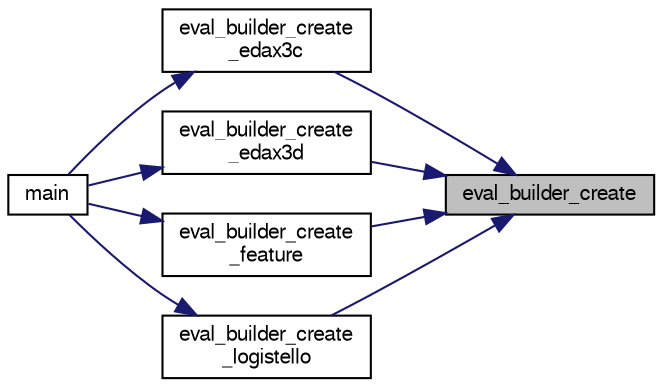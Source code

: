 digraph "eval_builder_create"
{
 // LATEX_PDF_SIZE
  bgcolor="transparent";
  edge [fontname="FreeSans",fontsize="10",labelfontname="FreeSans",labelfontsize="10"];
  node [fontname="FreeSans",fontsize="10",shape=record];
  rankdir="RL";
  Node1 [label="eval_builder_create",height=0.2,width=0.4,color="black", fillcolor="grey75", style="filled", fontcolor="black",tooltip=" "];
  Node1 -> Node2 [dir="back",color="midnightblue",fontsize="10",style="solid",fontname="FreeSans"];
  Node2 [label="eval_builder_create\l_edax3c",height=0.2,width=0.4,color="black",URL="$eval__builder_8c.html#aa92c0b901e586f4188cfcf3425333411",tooltip=" "];
  Node2 -> Node3 [dir="back",color="midnightblue",fontsize="10",style="solid",fontname="FreeSans"];
  Node3 [label="main",height=0.2,width=0.4,color="black",URL="$eval__builder_8c.html#a3c04138a5bfe5d72780bb7e82a18e627",tooltip=" "];
  Node1 -> Node4 [dir="back",color="midnightblue",fontsize="10",style="solid",fontname="FreeSans"];
  Node4 [label="eval_builder_create\l_edax3d",height=0.2,width=0.4,color="black",URL="$eval__builder_8c.html#a3c44ac3aa20eed1141fecd10ca11f973",tooltip=" "];
  Node4 -> Node3 [dir="back",color="midnightblue",fontsize="10",style="solid",fontname="FreeSans"];
  Node1 -> Node5 [dir="back",color="midnightblue",fontsize="10",style="solid",fontname="FreeSans"];
  Node5 [label="eval_builder_create\l_feature",height=0.2,width=0.4,color="black",URL="$eval__builder_8c.html#aa1f10eccc5293c8b5e57d6d93c9066c5",tooltip=" "];
  Node5 -> Node3 [dir="back",color="midnightblue",fontsize="10",style="solid",fontname="FreeSans"];
  Node1 -> Node6 [dir="back",color="midnightblue",fontsize="10",style="solid",fontname="FreeSans"];
  Node6 [label="eval_builder_create\l_logistello",height=0.2,width=0.4,color="black",URL="$eval__builder_8c.html#aa91d31c843ebae61b4c345ffb39b4131",tooltip=" "];
  Node6 -> Node3 [dir="back",color="midnightblue",fontsize="10",style="solid",fontname="FreeSans"];
}
